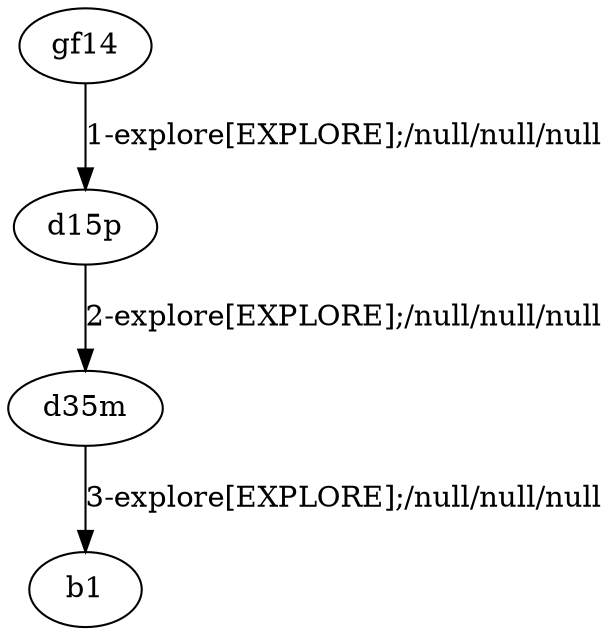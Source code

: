 # Total number of goals covered by this test: 1
# d35m --> b1

digraph g {
"gf14" -> "d15p" [label = "1-explore[EXPLORE];/null/null/null"];
"d15p" -> "d35m" [label = "2-explore[EXPLORE];/null/null/null"];
"d35m" -> "b1" [label = "3-explore[EXPLORE];/null/null/null"];
}